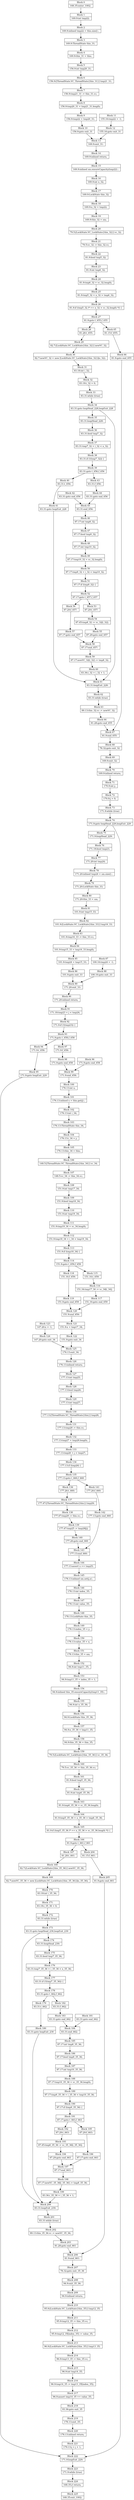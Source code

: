digraph G {
   node [shape=record];
B0[label="{Block 0|168.35:enter_1002: \n}"];
B1[label="{Block 1|169.9:int tmp22; \n}"];
B2[label="{Block 2|169.9:inlined tmp22 = this.size() ; \n}"];
B3[label="{Block 3|169.9:ThreadState this_31; \n}"];
B4[label="{Block 4|169.9:this_31 = this; \n}"];
B5[label="{Block 5|156.9:int tmp20_31; \n}"];
B6[label="{Block 6|156.9:\[ThreadState.VC_ThreadState\{this_31\}\] tmp21_31; \n}"];
B7[label="{Block 7|156.9:tmp21_31 := this_31.vc; \n}"];
B8[label="{Block 8|156.9:tmp20_31 = tmp21_31.length; \n}"];
B9[label="{Block 9|156.9:tmp22 = tmp20_31; \n}"];
B10[label="{Block 10|156.9:goto exit_31 \n}"];
B11[label="{Block 11|155.16:tmp22 = -1; \n}"];
B12[label="{Block 12|155.16:goto exit_31 \n}"];
B13[label="{Block 13|169.9:exit_31: \n}"];
B14[label="{Block 14|169.9:inlined return; \n}"];
B15[label="{Block 15|169.9:inlined sm.ensureCapacity(tmp22) ; \n}"];
B16[label="{Block 16|169.9:int n_32; \n}"];
B17[label="{Block 17|169.9:LockState this_32; \n}"];
B18[label="{Block 18|169.9:n_32 = tmp22; \n}"];
B19[label="{Block 19|169.9:this_32 = sm; \n}"];
B20[label="{Block 20|79.5:\[LockState.VC_LockState\{this_32\}\] vc_32; \n}"];
B21[label="{Block 21|79.5:vc_32 := this_32.vc; \n}"];
B22[label="{Block 22|81.9:bool tmp5_32; \n}"];
B23[label="{Block 23|81.9:int tmp6_32; \n}"];
B24[label="{Block 24|81.9:tmp6_32 = vc_32.length; \n}"];
B25[label="{Block 25|81.9:tmp5_32 = n_32 \> tmp6_32; \n}"];
B26[label="{Block 26|81.9:if (tmp5_32 /* == n_32 \> vc_32.length */) \{ \n}"];
B27[label="{Block 27|81.9:goto t_655,f_655 \n}"];
B28[label="{Block 28|81.28:t_655: \n}"];
B29[label="{Block 29|82.7:\[LockState.VC_LockState\{this_32\}\] newVC_32; \n}"];
B30[label="{Block 30|82.7:newVC_32 = new \[LockState.VC_LockState\{this_32\}\](n_32); \n}"];
B31[label="{Block 31|83.18:int i_32; \n}"];
B32[label="{Block 32|83.18:i_32 = 0; \n}"];
B33[label="{Block 33|83.31:while (true)  \n}"];
B34[label="{Block 34|83.31:goto loopHead_228,loopExit_228 \n}"];
B35[label="{Block 35|83.31:loopHead_228: \n}"];
B36[label="{Block 36|83.31:bool tmp7_32; \n}"];
B37[label="{Block 37|83.31:tmp7_32 = i_32 \< n_32; \n}"];
B38[label="{Block 38|83.31:if (!(tmp7_32)) \{ \n}"];
B39[label="{Block 39|83.31:goto t_656,f_656 \n}"];
B40[label="{Block 40|83.31:t_656: \n}"];
B41[label="{Block 41|83.31:goto loopExit_228 \n}"];
B42[label="{Block 42|83.31:goto end_656 \n}"];
B43[label="{Block 43|83.31:f_656: \n}"];
B44[label="{Block 44|83.31:goto end_656 \n}"];
B45[label="{Block 45|83.31:end_656: \n}"];
B46[label="{Block 46|87.17:int tmp8_32; \n}"];
B47[label="{Block 47|87.17:bool tmp9_32; \n}"];
B48[label="{Block 48|87.17:int tmp10_32; \n}"];
B49[label="{Block 49|87.17:tmp10_32 = vc_32.length; \n}"];
B50[label="{Block 50|87.17:tmp9_32 = i_32 \< tmp10_32; \n}"];
B51[label="{Block 51|87.17:if (tmp9_32) \{ \n}"];
B52[label="{Block 52|87.17:goto t_657,f_657 \n}"];
B53[label="{Block 53|87.29:t_657: \n}"];
B54[label="{Block 54|87.45:tmp8_32 := vc_32\[i_32\]; \n}"];
B55[label="{Block 55|87.29:goto end_657 \n}"];
B56[label="{Block 56|87.29:f_657: \n}"];
B57[label="{Block 57|87.17:goto end_657 \n}"];
B58[label="{Block 58|87.17:end_657: \n}"];
B59[label="{Block 59|87.17:newVC_32\[i_32\] := tmp8_32; \n}"];
B60[label="{Block 60|83.36:i_32 = i_32 + 1; \n}"];
B61[label="{Block 61|83.31:loopExit_228: \n}"];
B62[label="{Block 62|83.31:while (true)  \n}"];
B63[label="{Block 63|89.13:this_32.vc := newVC_32; \n}"];
B64[label="{Block 64|81.28:goto end_655 \n}"];
B65[label="{Block 65|81.15:f_655: \n}"];
B66[label="{Block 66|81.9:goto end_655 \n}"];
B67[label="{Block 67|81.9:end_655: \n}"];
B68[label="{Block 68|78.32:goto exit_32 \n}"];
B69[label="{Block 69|169.9:exit_32: \n}"];
B70[label="{Block 70|169.9:inlined return; \n}"];
B71[label="{Block 71|170.9:int j; \n}"];
B72[label="{Block 72|170.9:j = 0; \n}"];
B73[label="{Block 73|171.9:while (true)  \n}"];
B74[label="{Block 74|171.9:goto loopHead_229,loopExit_229 \n}"];
B75[label="{Block 75|171.9:loopHead_229: \n}"];
B76[label="{Block 76|171.18:bool tmp23; \n}"];
B77[label="{Block 77|171.20:int tmp24; \n}"];
B78[label="{Block 78|171.20:inlined tmp24 = sm.size() ; \n}"];
B79[label="{Block 79|171.20:LockState this_33; \n}"];
B80[label="{Block 80|171.20:this_33 = sm; \n}"];
B81[label="{Block 81|101.9:int tmp15_33; \n}"];
B82[label="{Block 82|101.9:\[LockState.VC_LockState\{this_33\}\] tmp16_33; \n}"];
B83[label="{Block 83|101.9:tmp16_33 := this_33.vc; \n}"];
B84[label="{Block 84|101.9:tmp15_33 = tmp16_33.length; \n}"];
B85[label="{Block 85|101.9:tmp24 = tmp15_33; \n}"];
B86[label="{Block 86|101.9:goto exit_33 \n}"];
B87[label="{Block 87|100.16:tmp24 = -1; \n}"];
B88[label="{Block 88|100.16:goto exit_33 \n}"];
B89[label="{Block 89|171.20:exit_33: \n}"];
B90[label="{Block 90|171.20:inlined return; \n}"];
B91[label="{Block 91|171.18:tmp23 = j \< tmp24; \n}"];
B92[label="{Block 92|171.9:if (!(tmp23)) \{ \n}"];
B93[label="{Block 93|171.9:goto t_658,f_658 \n}"];
B94[label="{Block 94|171.9:t_658: \n}"];
B95[label="{Block 95|171.9:goto loopExit_229 \n}"];
B96[label="{Block 96|171.9:goto end_658 \n}"];
B97[label="{Block 97|171.9:f_658: \n}"];
B98[label="{Block 98|171.9:goto end_658 \n}"];
B99[label="{Block 99|171.9:end_658: \n}"];
B100[label="{Block 100|176.13:int x; \n}"];
B101[label="{Block 101|176.13:inlined x = this.get(j) ; \n}"];
B102[label="{Block 102|176.13:int i_34; \n}"];
B103[label="{Block 103|176.13:ThreadState this_34; \n}"];
B104[label="{Block 104|176.13:i_34 = j; \n}"];
B105[label="{Block 105|176.13:this_34 = this; \n}"];
B106[label="{Block 106|148.5:\[ThreadState.VC_ThreadState\{this_34\}\] vc_34; \n}"];
B107[label="{Block 107|148.5:vc_34 := this_34.vc; \n}"];
B108[label="{Block 108|151.9:int tmp17_34; \n}"];
B109[label="{Block 109|151.9:bool tmp18_34; \n}"];
B110[label="{Block 110|151.9:int tmp19_34; \n}"];
B111[label="{Block 111|151.9:tmp19_34 = vc_34.length; \n}"];
B112[label="{Block 112|151.9:tmp18_34 = i_34 \< tmp19_34; \n}"];
B113[label="{Block 113|151.9:if (tmp18_34) \{ \n}"];
B114[label="{Block 114|151.9:goto t_659,f_659 \n}"];
B115[label="{Block 115|151.16:t_659: \n}"];
B116[label="{Block 116|151.34:tmp17_34 := vc_34\[i_34\]; \n}"];
B117[label="{Block 117|151.16:goto end_659 \n}"];
B118[label="{Block 118|151.16:f_659: \n}"];
B119[label="{Block 119|151.9:goto end_659 \n}"];
B120[label="{Block 120|151.9:end_659: \n}"];
B121[label="{Block 121|151.9:x = tmp17_34; \n}"];
B122[label="{Block 122|151.9:goto exit_34 \n}"];
B123[label="{Block 123|147.20:x = -1; \n}"];
B124[label="{Block 124|147.20:goto exit_34 \n}"];
B125[label="{Block 125|176.13:exit_34: \n}"];
B126[label="{Block 126|176.13:inlined return; \n}"];
B127[label="{Block 127|177.13:int tmp25; \n}"];
B128[label="{Block 128|177.13:bool tmp26; \n}"];
B129[label="{Block 129|177.13:int tmp27; \n}"];
B130[label="{Block 130|177.13:\[ThreadState.VC_ThreadState\{this\}\] tmp28; \n}"];
B131[label="{Block 131|177.13:tmp28 := this.vc; \n}"];
B132[label="{Block 132|177.13:tmp27 = tmp28.length; \n}"];
B133[label="{Block 133|177.13:tmp26 = j \< tmp27; \n}"];
B134[label="{Block 134|177.13:if (tmp26) \{ \n}"];
B135[label="{Block 135|177.13:goto t_660,f_660 \n}"];
B136[label="{Block 136|177.26:t_660: \n}"];
B137[label="{Block 137|177.47:\[ThreadState.VC_ThreadState\{this\}\] tmp29; \n}"];
B138[label="{Block 138|177.47:tmp29 := this.vc; \n}"];
B139[label="{Block 139|177.47:tmp25 := tmp29\[j\]; \n}"];
B140[label="{Block 140|177.26:goto end_660 \n}"];
B141[label="{Block 141|177.26:f_660: \n}"];
B142[label="{Block 142|177.13:goto end_660 \n}"];
B143[label="{Block 143|177.13:end_660: \n}"];
B144[label="{Block 144|177.13:assert x == tmp25; \n}"];
B145[label="{Block 145|178.13:inlined sm.set(j,x) ; \n}"];
B146[label="{Block 146|178.13:int index_35; \n}"];
B147[label="{Block 147|178.13:int value_35; \n}"];
B148[label="{Block 148|178.13:LockState this_35; \n}"];
B149[label="{Block 149|178.13:index_35 = j; \n}"];
B150[label="{Block 150|178.13:value_35 = x; \n}"];
B151[label="{Block 151|178.13:this_35 = sm; \n}"];
B152[label="{Block 152|94.9:int tmp11_35; \n}"];
B153[label="{Block 153|94.9:tmp11_35 = index_35 + 1; \n}"];
B154[label="{Block 154|94.9:inlined this_35.ensureCapacity(tmp11_35) ; \n}"];
B155[label="{Block 155|94.9:int n_35_36; \n}"];
B156[label="{Block 156|94.9:LockState this_35_36; \n}"];
B157[label="{Block 157|94.9:n_35_36 = tmp11_35; \n}"];
B158[label="{Block 158|94.9:this_35_36 = this_35; \n}"];
B159[label="{Block 159|79.5:\[LockState.VC_LockState\{this_35_36\}\] vc_35_36; \n}"];
B160[label="{Block 160|79.5:vc_35_36 := this_35_36.vc; \n}"];
B161[label="{Block 161|81.9:bool tmp5_35_36; \n}"];
B162[label="{Block 162|81.9:int tmp6_35_36; \n}"];
B163[label="{Block 163|81.9:tmp6_35_36 = vc_35_36.length; \n}"];
B164[label="{Block 164|81.9:tmp5_35_36 = n_35_36 \> tmp6_35_36; \n}"];
B165[label="{Block 165|81.9:if (tmp5_35_36 /* == n_35_36 \> vc_35_36.length */) \{ \n}"];
B166[label="{Block 166|81.9:goto t_661,f_661 \n}"];
B167[label="{Block 167|81.28:t_661: \n}"];
B168[label="{Block 168|82.7:\[LockState.VC_LockState\{this_35_36\}\] newVC_35_36; \n}"];
B169[label="{Block 169|82.7:newVC_35_36 = new \[LockState.VC_LockState\{this_35_36\}\](n_35_36); \n}"];
B170[label="{Block 170|83.18:int i_35_36; \n}"];
B171[label="{Block 171|83.18:i_35_36 = 0; \n}"];
B172[label="{Block 172|83.31:while (true)  \n}"];
B173[label="{Block 173|83.31:goto loopHead_230,loopExit_230 \n}"];
B174[label="{Block 174|83.31:loopHead_230: \n}"];
B175[label="{Block 175|83.31:bool tmp7_35_36; \n}"];
B176[label="{Block 176|83.31:tmp7_35_36 = i_35_36 \< n_35_36; \n}"];
B177[label="{Block 177|83.31:if (!(tmp7_35_36)) \{ \n}"];
B178[label="{Block 178|83.31:goto t_662,f_662 \n}"];
B179[label="{Block 179|83.31:t_662: \n}"];
B180[label="{Block 180|83.31:goto loopExit_230 \n}"];
B181[label="{Block 181|83.31:goto end_662 \n}"];
B182[label="{Block 182|83.31:f_662: \n}"];
B183[label="{Block 183|83.31:goto end_662 \n}"];
B184[label="{Block 184|83.31:end_662: \n}"];
B185[label="{Block 185|87.17:int tmp8_35_36; \n}"];
B186[label="{Block 186|87.17:bool tmp9_35_36; \n}"];
B187[label="{Block 187|87.17:int tmp10_35_36; \n}"];
B188[label="{Block 188|87.17:tmp10_35_36 = vc_35_36.length; \n}"];
B189[label="{Block 189|87.17:tmp9_35_36 = i_35_36 \< tmp10_35_36; \n}"];
B190[label="{Block 190|87.17:if (tmp9_35_36) \{ \n}"];
B191[label="{Block 191|87.17:goto t_663,f_663 \n}"];
B192[label="{Block 192|87.29:t_663: \n}"];
B193[label="{Block 193|87.45:tmp8_35_36 := vc_35_36\[i_35_36\]; \n}"];
B194[label="{Block 194|87.29:goto end_663 \n}"];
B195[label="{Block 195|87.29:f_663: \n}"];
B196[label="{Block 196|87.17:goto end_663 \n}"];
B197[label="{Block 197|87.17:end_663: \n}"];
B198[label="{Block 198|87.17:newVC_35_36\[i_35_36\] := tmp8_35_36; \n}"];
B199[label="{Block 199|83.36:i_35_36 = i_35_36 + 1; \n}"];
B200[label="{Block 200|83.31:loopExit_230: \n}"];
B201[label="{Block 201|83.31:while (true)  \n}"];
B202[label="{Block 202|89.13:this_35_36.vc := newVC_35_36; \n}"];
B203[label="{Block 203|81.28:goto end_661 \n}"];
B204[label="{Block 204|81.15:f_661: \n}"];
B205[label="{Block 205|81.9:goto end_661 \n}"];
B206[label="{Block 206|81.9:end_661: \n}"];
B207[label="{Block 207|78.32:goto exit_35_36 \n}"];
B208[label="{Block 208|94.9:exit_35_36: \n}"];
B209[label="{Block 209|94.9:inlined return; \n}"];
B210[label="{Block 210|95.9:\[LockState.VC_LockState\{this_35\}\] tmp12_35; \n}"];
B211[label="{Block 211|95.9:tmp12_35 := this_35.vc; \n}"];
B212[label="{Block 212|95.9:tmp12_35\[index_35\] := value_35; \n}"];
B213[label="{Block 213|96.9:\[LockState.VC_LockState\{this_35\}\] tmp13_35; \n}"];
B214[label="{Block 214|96.9:tmp13_35 := this_35.vc; \n}"];
B215[label="{Block 215|96.9:int tmp14_35; \n}"];
B216[label="{Block 216|96.9:tmp14_35 := tmp13_35\[index_35\]; \n}"];
B217[label="{Block 217|96.9:assert tmp14_35 == value_35; \n}"];
B218[label="{Block 218|93.36:goto exit_35 \n}"];
B219[label="{Block 219|178.13:exit_35: \n}"];
B220[label="{Block 220|178.13:inlined return; \n}"];
B221[label="{Block 221|179.13:j = j + 1; \n}"];
B222[label="{Block 222|171.9:loopExit_229: \n}"];
B223[label="{Block 223|171.9:while (true)  \n}"];
B224[label="{Block 224|168.35:// return; \n}"];
B225[label="{Block 225|168.35:exit_1002: \n}"];
B0 -> B1;
B1 -> B2;
B2 -> B3;
B3 -> B4;
B4 -> B5;
B5 -> B6;
B6 -> B7;
B7 -> B8;
B8 -> B9;
B9 -> B10;
B10 -> B13;
B11 -> B12;
B12 -> B13;
B13 -> B14;
B14 -> B15;
B15 -> B16;
B16 -> B17;
B17 -> B18;
B18 -> B19;
B19 -> B20;
B20 -> B21;
B21 -> B22;
B22 -> B23;
B23 -> B24;
B24 -> B25;
B25 -> B26;
B26 -> B27;
B27 -> B65;
B27 -> B28;
B28 -> B29;
B29 -> B30;
B30 -> B31;
B31 -> B32;
B32 -> B33;
B33 -> B34;
B34 -> B35;
B34 -> B61;
B35 -> B36;
B36 -> B37;
B37 -> B38;
B38 -> B39;
B39 -> B43;
B39 -> B40;
B40 -> B41;
B41 -> B61;
B42 -> B45;
B43 -> B44;
B44 -> B45;
B45 -> B46;
B46 -> B47;
B47 -> B48;
B48 -> B49;
B49 -> B50;
B50 -> B51;
B51 -> B52;
B52 -> B56;
B52 -> B53;
B53 -> B54;
B54 -> B55;
B55 -> B58;
B56 -> B57;
B57 -> B58;
B58 -> B59;
B59 -> B60;
B60 -> B61;
B61 -> B62;
B62 -> B63;
B63 -> B64;
B64 -> B67;
B65 -> B66;
B66 -> B67;
B67 -> B68;
B68 -> B69;
B69 -> B70;
B70 -> B71;
B71 -> B72;
B72 -> B73;
B73 -> B74;
B74 -> B222;
B74 -> B75;
B75 -> B76;
B76 -> B77;
B77 -> B78;
B78 -> B79;
B79 -> B80;
B80 -> B81;
B81 -> B82;
B82 -> B83;
B83 -> B84;
B84 -> B85;
B85 -> B86;
B86 -> B89;
B87 -> B88;
B88 -> B89;
B89 -> B90;
B90 -> B91;
B91 -> B92;
B92 -> B93;
B93 -> B97;
B93 -> B94;
B94 -> B95;
B95 -> B222;
B96 -> B99;
B97 -> B98;
B98 -> B99;
B99 -> B100;
B100 -> B101;
B101 -> B102;
B102 -> B103;
B103 -> B104;
B104 -> B105;
B105 -> B106;
B106 -> B107;
B107 -> B108;
B108 -> B109;
B109 -> B110;
B110 -> B111;
B111 -> B112;
B112 -> B113;
B113 -> B114;
B114 -> B115;
B114 -> B118;
B115 -> B116;
B116 -> B117;
B117 -> B120;
B118 -> B119;
B119 -> B120;
B120 -> B121;
B121 -> B122;
B122 -> B125;
B123 -> B124;
B124 -> B125;
B125 -> B126;
B126 -> B127;
B127 -> B128;
B128 -> B129;
B129 -> B130;
B130 -> B131;
B131 -> B132;
B132 -> B133;
B133 -> B134;
B134 -> B135;
B135 -> B141;
B135 -> B136;
B136 -> B137;
B137 -> B138;
B138 -> B139;
B139 -> B140;
B140 -> B143;
B141 -> B142;
B142 -> B143;
B143 -> B144;
B144 -> B145;
B145 -> B146;
B146 -> B147;
B147 -> B148;
B148 -> B149;
B149 -> B150;
B150 -> B151;
B151 -> B152;
B152 -> B153;
B153 -> B154;
B154 -> B155;
B155 -> B156;
B156 -> B157;
B157 -> B158;
B158 -> B159;
B159 -> B160;
B160 -> B161;
B161 -> B162;
B162 -> B163;
B163 -> B164;
B164 -> B165;
B165 -> B166;
B166 -> B167;
B166 -> B204;
B167 -> B168;
B168 -> B169;
B169 -> B170;
B170 -> B171;
B171 -> B172;
B172 -> B173;
B173 -> B200;
B173 -> B174;
B174 -> B175;
B175 -> B176;
B176 -> B177;
B177 -> B178;
B178 -> B179;
B178 -> B182;
B179 -> B180;
B180 -> B200;
B181 -> B184;
B182 -> B183;
B183 -> B184;
B184 -> B185;
B185 -> B186;
B186 -> B187;
B187 -> B188;
B188 -> B189;
B189 -> B190;
B190 -> B191;
B191 -> B195;
B191 -> B192;
B192 -> B193;
B193 -> B194;
B194 -> B197;
B195 -> B196;
B196 -> B197;
B197 -> B198;
B198 -> B199;
B199 -> B200;
B200 -> B201;
B201 -> B202;
B202 -> B203;
B203 -> B206;
B204 -> B205;
B205 -> B206;
B206 -> B207;
B207 -> B208;
B208 -> B209;
B209 -> B210;
B210 -> B211;
B211 -> B212;
B212 -> B213;
B213 -> B214;
B214 -> B215;
B215 -> B216;
B216 -> B217;
B217 -> B218;
B218 -> B219;
B219 -> B220;
B220 -> B221;
B221 -> B222;
B222 -> B223;
B223 -> B224;
B224 -> B225;
}
